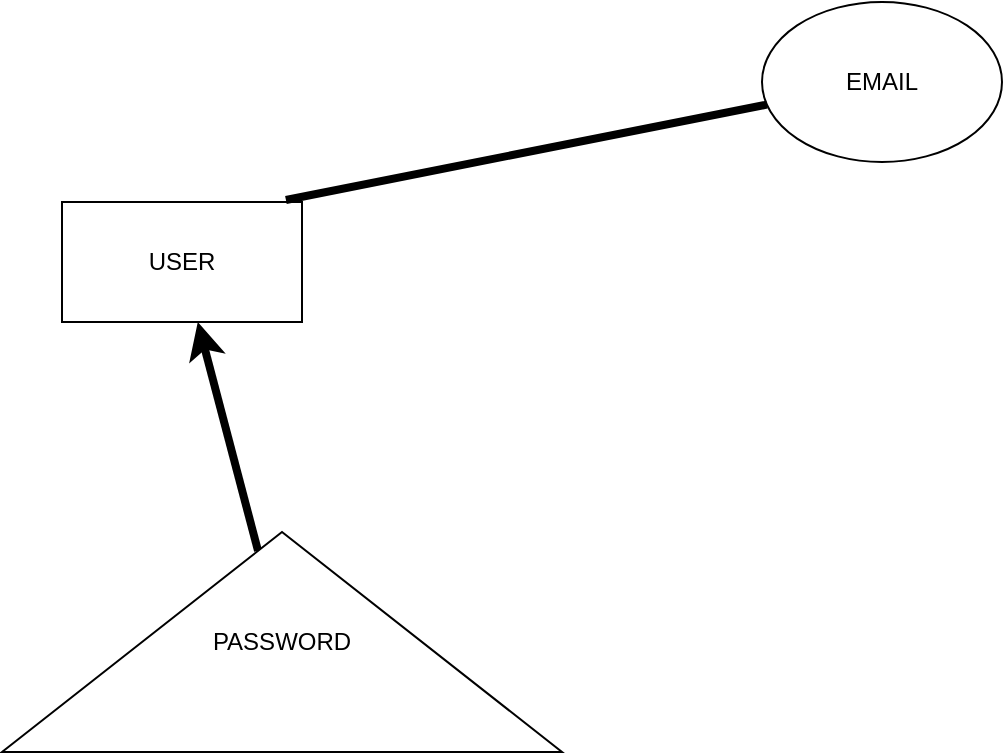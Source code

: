 <mxfile>
    <diagram id="Q-KwpHMS5-62mxbcRFev" name="Page-1">
        <mxGraphModel dx="1374" dy="782" grid="1" gridSize="10" guides="1" tooltips="1" connect="1" arrows="1" fold="1" page="1" pageScale="1" pageWidth="850" pageHeight="1100" math="0" shadow="0">
            <root>
                <mxCell id="0"/>
                <mxCell id="1" parent="0"/>
                <mxCell id="2" value="USER" style="whiteSpace=wrap;html=1;" vertex="1" parent="1">
                    <mxGeometry x="40" y="160" width="120" height="60" as="geometry"/>
                </mxCell>
                <mxCell id="4" value="EMAIL" style="ellipse;whiteSpace=wrap;html=1;" vertex="1" parent="1">
                    <mxGeometry x="390" y="60" width="120" height="80" as="geometry"/>
                </mxCell>
                <mxCell id="10" value="" style="edgeStyle=none;html=1;startArrow=none;startFill=0;strokeWidth=4;" edge="1" parent="1" source="6" target="2">
                    <mxGeometry relative="1" as="geometry"/>
                </mxCell>
                <mxCell id="6" value="PASSWORD" style="triangle;whiteSpace=wrap;html=1;rotation=0;direction=north;" vertex="1" parent="1">
                    <mxGeometry x="10" y="325" width="280" height="110" as="geometry"/>
                </mxCell>
                <mxCell id="13" value="" style="endArrow=none;html=1;strokeWidth=4;exitX=0.933;exitY=-0.017;exitDx=0;exitDy=0;exitPerimeter=0;" edge="1" parent="1" source="2" target="4">
                    <mxGeometry width="50" height="50" relative="1" as="geometry">
                        <mxPoint x="340" y="160" as="sourcePoint"/>
                        <mxPoint x="390" y="110" as="targetPoint"/>
                        <Array as="points"/>
                    </mxGeometry>
                </mxCell>
            </root>
        </mxGraphModel>
    </diagram>
</mxfile>